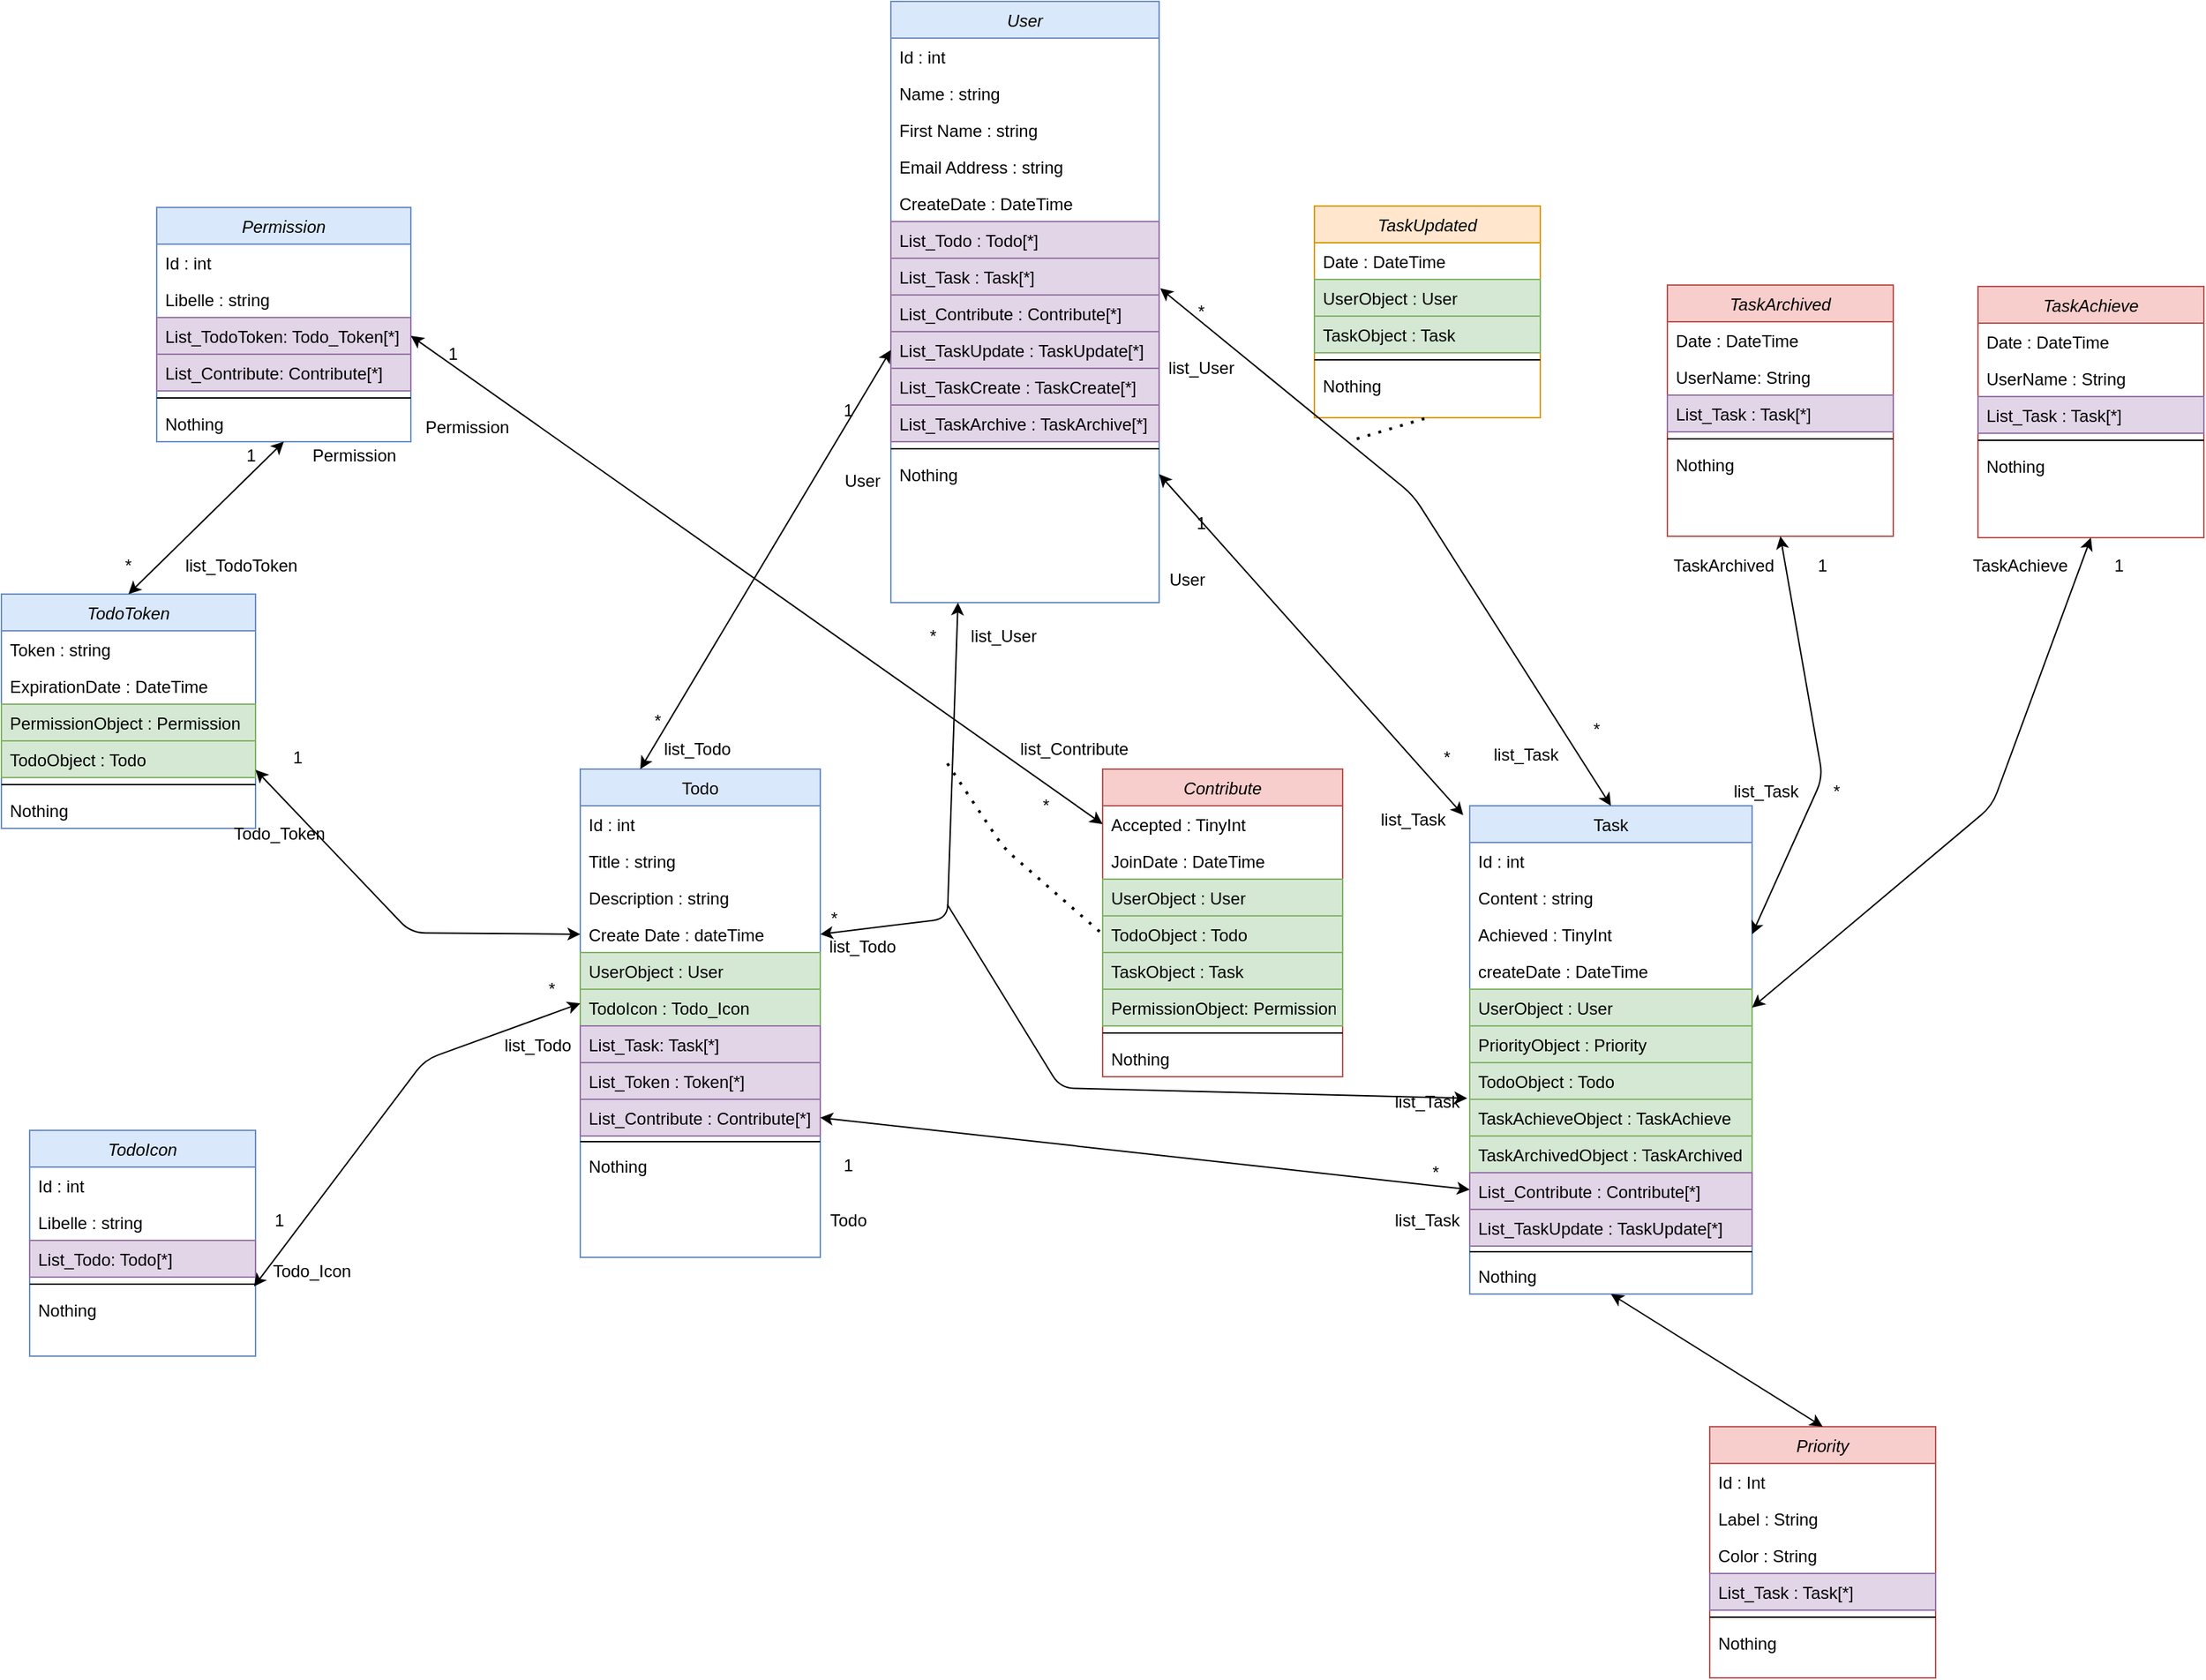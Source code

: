 <mxfile version="14.1.8" type="device"><diagram id="C5RBs43oDa-KdzZeNtuy" name="Page-1"><mxGraphModel dx="3197" dy="2539" grid="1" gridSize="10" guides="1" tooltips="1" connect="1" arrows="1" fold="1" page="1" pageScale="1" pageWidth="827" pageHeight="1169" background="none" math="0" shadow="0"><root><mxCell id="WIyWlLk6GJQsqaUBKTNV-0"/><mxCell id="WIyWlLk6GJQsqaUBKTNV-1" parent="WIyWlLk6GJQsqaUBKTNV-0"/><mxCell id="zkfFHV4jXpPFQw0GAbJ--0" value="User" style="swimlane;fontStyle=2;align=center;verticalAlign=top;childLayout=stackLayout;horizontal=1;startSize=26;horizontalStack=0;resizeParent=1;resizeLast=0;collapsible=1;marginBottom=0;rounded=0;shadow=0;strokeWidth=1;fillColor=#dae8fc;strokeColor=#6c8ebf;" parent="WIyWlLk6GJQsqaUBKTNV-1" vertex="1"><mxGeometry x="30" y="-660" width="190" height="426" as="geometry"><mxRectangle x="220" y="80" width="160" height="26" as="alternateBounds"/></mxGeometry></mxCell><mxCell id="zkfFHV4jXpPFQw0GAbJ--1" value="Id : int" style="text;align=left;verticalAlign=top;spacingLeft=4;spacingRight=4;overflow=hidden;rotatable=0;points=[[0,0.5],[1,0.5]];portConstraint=eastwest;" parent="zkfFHV4jXpPFQw0GAbJ--0" vertex="1"><mxGeometry y="26" width="190" height="26" as="geometry"/></mxCell><mxCell id="zkfFHV4jXpPFQw0GAbJ--2" value="Name : string" style="text;align=left;verticalAlign=top;spacingLeft=4;spacingRight=4;overflow=hidden;rotatable=0;points=[[0,0.5],[1,0.5]];portConstraint=eastwest;rounded=0;shadow=0;html=0;" parent="zkfFHV4jXpPFQw0GAbJ--0" vertex="1"><mxGeometry y="52" width="190" height="26" as="geometry"/></mxCell><mxCell id="Sp6NG5ZuD1qXBYaKKK9z-0" value="First Name : string" style="text;align=left;verticalAlign=top;spacingLeft=4;spacingRight=4;overflow=hidden;rotatable=0;points=[[0,0.5],[1,0.5]];portConstraint=eastwest;rounded=0;shadow=0;html=0;" parent="zkfFHV4jXpPFQw0GAbJ--0" vertex="1"><mxGeometry y="78" width="190" height="26" as="geometry"/></mxCell><mxCell id="Sp6NG5ZuD1qXBYaKKK9z-1" value="Email Address : string" style="text;align=left;verticalAlign=top;spacingLeft=4;spacingRight=4;overflow=hidden;rotatable=0;points=[[0,0.5],[1,0.5]];portConstraint=eastwest;rounded=0;shadow=0;html=0;" parent="zkfFHV4jXpPFQw0GAbJ--0" vertex="1"><mxGeometry y="104" width="190" height="26" as="geometry"/></mxCell><mxCell id="9h9MDvqzCcTf61CFM3aT-1" value="CreateDate : DateTime" style="text;align=left;verticalAlign=top;spacingLeft=4;spacingRight=4;overflow=hidden;rotatable=0;points=[[0,0.5],[1,0.5]];portConstraint=eastwest;rounded=0;shadow=0;html=0;" parent="zkfFHV4jXpPFQw0GAbJ--0" vertex="1"><mxGeometry y="130" width="190" height="26" as="geometry"/></mxCell><mxCell id="PyzWIOYiEBUGLNmkhSVS-5" value="List_Todo : Todo[*]" style="text;align=left;verticalAlign=top;spacingLeft=4;spacingRight=4;overflow=hidden;rotatable=0;points=[[0,0.5],[1,0.5]];portConstraint=eastwest;rounded=0;shadow=0;html=0;fillColor=#e1d5e7;strokeColor=#9673a6;" parent="zkfFHV4jXpPFQw0GAbJ--0" vertex="1"><mxGeometry y="156" width="190" height="26" as="geometry"/></mxCell><mxCell id="PyzWIOYiEBUGLNmkhSVS-4" value="List_Task : Task[*]" style="text;align=left;verticalAlign=top;spacingLeft=4;spacingRight=4;overflow=hidden;rotatable=0;points=[[0,0.5],[1,0.5]];portConstraint=eastwest;rounded=0;shadow=0;html=0;fillColor=#e1d5e7;strokeColor=#9673a6;" parent="zkfFHV4jXpPFQw0GAbJ--0" vertex="1"><mxGeometry y="182" width="190" height="26" as="geometry"/></mxCell><mxCell id="PyzWIOYiEBUGLNmkhSVS-18" value="List_Contribute : Contribute[*]" style="text;align=left;verticalAlign=top;spacingLeft=4;spacingRight=4;overflow=hidden;rotatable=0;points=[[0,0.5],[1,0.5]];portConstraint=eastwest;rounded=0;shadow=0;html=0;fillColor=#e1d5e7;strokeColor=#9673a6;" parent="zkfFHV4jXpPFQw0GAbJ--0" vertex="1"><mxGeometry y="208" width="190" height="26" as="geometry"/></mxCell><mxCell id="9h9MDvqzCcTf61CFM3aT-125" value="List_TaskUpdate : TaskUpdate[*]" style="text;align=left;verticalAlign=top;spacingLeft=4;spacingRight=4;overflow=hidden;rotatable=0;points=[[0,0.5],[1,0.5]];portConstraint=eastwest;rounded=0;shadow=0;html=0;fillColor=#e1d5e7;strokeColor=#9673a6;" parent="zkfFHV4jXpPFQw0GAbJ--0" vertex="1"><mxGeometry y="234" width="190" height="26" as="geometry"/></mxCell><mxCell id="9h9MDvqzCcTf61CFM3aT-126" value="List_TaskCreate : TaskCreate[*]" style="text;align=left;verticalAlign=top;spacingLeft=4;spacingRight=4;overflow=hidden;rotatable=0;points=[[0,0.5],[1,0.5]];portConstraint=eastwest;rounded=0;shadow=0;html=0;fillColor=#e1d5e7;strokeColor=#9673a6;" parent="zkfFHV4jXpPFQw0GAbJ--0" vertex="1"><mxGeometry y="260" width="190" height="26" as="geometry"/></mxCell><mxCell id="9h9MDvqzCcTf61CFM3aT-127" value="List_TaskArchive : TaskArchive[*]" style="text;align=left;verticalAlign=top;spacingLeft=4;spacingRight=4;overflow=hidden;rotatable=0;points=[[0,0.5],[1,0.5]];portConstraint=eastwest;rounded=0;shadow=0;html=0;fillColor=#e1d5e7;strokeColor=#9673a6;" parent="zkfFHV4jXpPFQw0GAbJ--0" vertex="1"><mxGeometry y="286" width="190" height="26" as="geometry"/></mxCell><mxCell id="zkfFHV4jXpPFQw0GAbJ--4" value="" style="line;html=1;strokeWidth=1;align=left;verticalAlign=middle;spacingTop=-1;spacingLeft=3;spacingRight=3;rotatable=0;labelPosition=right;points=[];portConstraint=eastwest;" parent="zkfFHV4jXpPFQw0GAbJ--0" vertex="1"><mxGeometry y="312" width="190" height="10" as="geometry"/></mxCell><mxCell id="zkfFHV4jXpPFQw0GAbJ--5" value="Nothing" style="text;align=left;verticalAlign=top;spacingLeft=4;spacingRight=4;overflow=hidden;rotatable=0;points=[[0,0.5],[1,0.5]];portConstraint=eastwest;" parent="zkfFHV4jXpPFQw0GAbJ--0" vertex="1"><mxGeometry y="322" width="190" height="26" as="geometry"/></mxCell><mxCell id="zkfFHV4jXpPFQw0GAbJ--17" value="Task" style="swimlane;fontStyle=0;align=center;verticalAlign=top;childLayout=stackLayout;horizontal=1;startSize=26;horizontalStack=0;resizeParent=1;resizeLast=0;collapsible=1;marginBottom=0;rounded=0;shadow=0;strokeWidth=1;fillColor=#dae8fc;strokeColor=#6c8ebf;" parent="WIyWlLk6GJQsqaUBKTNV-1" vertex="1"><mxGeometry x="440" y="-90" width="200" height="346" as="geometry"><mxRectangle x="550" y="140" width="160" height="26" as="alternateBounds"/></mxGeometry></mxCell><mxCell id="zkfFHV4jXpPFQw0GAbJ--18" value="Id : int" style="text;align=left;verticalAlign=top;spacingLeft=4;spacingRight=4;overflow=hidden;rotatable=0;points=[[0,0.5],[1,0.5]];portConstraint=eastwest;" parent="zkfFHV4jXpPFQw0GAbJ--17" vertex="1"><mxGeometry y="26" width="200" height="26" as="geometry"/></mxCell><mxCell id="zkfFHV4jXpPFQw0GAbJ--19" value="Content : string" style="text;align=left;verticalAlign=top;spacingLeft=4;spacingRight=4;overflow=hidden;rotatable=0;points=[[0,0.5],[1,0.5]];portConstraint=eastwest;rounded=0;shadow=0;html=0;" parent="zkfFHV4jXpPFQw0GAbJ--17" vertex="1"><mxGeometry y="52" width="200" height="26" as="geometry"/></mxCell><mxCell id="zkfFHV4jXpPFQw0GAbJ--20" value="Achieved : TinyInt" style="text;align=left;verticalAlign=top;spacingLeft=4;spacingRight=4;overflow=hidden;rotatable=0;points=[[0,0.5],[1,0.5]];portConstraint=eastwest;rounded=0;shadow=0;html=0;" parent="zkfFHV4jXpPFQw0GAbJ--17" vertex="1"><mxGeometry y="78" width="200" height="26" as="geometry"/></mxCell><mxCell id="PyzWIOYiEBUGLNmkhSVS-0" value="createDate : DateTime" style="text;align=left;verticalAlign=top;spacingLeft=4;spacingRight=4;overflow=hidden;rotatable=0;points=[[0,0.5],[1,0.5]];portConstraint=eastwest;rounded=0;shadow=0;html=0;" parent="zkfFHV4jXpPFQw0GAbJ--17" vertex="1"><mxGeometry y="104" width="200" height="26" as="geometry"/></mxCell><mxCell id="cF3jnaIe_XaG-2D56h8G-0" value="UserObject : User" style="text;align=left;verticalAlign=top;spacingLeft=4;spacingRight=4;overflow=hidden;rotatable=0;points=[[0,0.5],[1,0.5]];portConstraint=eastwest;rounded=0;shadow=0;html=0;fillColor=#d5e8d4;strokeColor=#82b366;" parent="zkfFHV4jXpPFQw0GAbJ--17" vertex="1"><mxGeometry y="130" width="200" height="26" as="geometry"/></mxCell><mxCell id="yW7mqrF7WgrA1w4B1nPC-8" value="PriorityObject : Priority" style="text;align=left;verticalAlign=top;spacingLeft=4;spacingRight=4;overflow=hidden;rotatable=0;points=[[0,0.5],[1,0.5]];portConstraint=eastwest;rounded=0;shadow=0;html=0;fillColor=#d5e8d4;strokeColor=#82b366;" vertex="1" parent="zkfFHV4jXpPFQw0GAbJ--17"><mxGeometry y="156" width="200" height="26" as="geometry"/></mxCell><mxCell id="PyzWIOYiEBUGLNmkhSVS-2" value="TodoObject : Todo" style="text;align=left;verticalAlign=top;spacingLeft=4;spacingRight=4;overflow=hidden;rotatable=0;points=[[0,0.5],[1,0.5]];portConstraint=eastwest;rounded=0;shadow=0;html=0;fillColor=#d5e8d4;strokeColor=#82b366;" parent="zkfFHV4jXpPFQw0GAbJ--17" vertex="1"><mxGeometry y="182" width="200" height="26" as="geometry"/></mxCell><mxCell id="yW7mqrF7WgrA1w4B1nPC-9" value="TaskAchieveObject : TaskAchieve" style="text;align=left;verticalAlign=top;spacingLeft=4;spacingRight=4;overflow=hidden;rotatable=0;points=[[0,0.5],[1,0.5]];portConstraint=eastwest;rounded=0;shadow=0;html=0;fillColor=#d5e8d4;strokeColor=#82b366;" vertex="1" parent="zkfFHV4jXpPFQw0GAbJ--17"><mxGeometry y="208" width="200" height="26" as="geometry"/></mxCell><mxCell id="9h9MDvqzCcTf61CFM3aT-130" value="TaskArchivedObject : TaskArchived" style="text;align=left;verticalAlign=top;spacingLeft=4;spacingRight=4;overflow=hidden;rotatable=0;points=[[0,0.5],[1,0.5]];portConstraint=eastwest;rounded=0;shadow=0;html=0;fillColor=#d5e8d4;strokeColor=#82b366;" parent="zkfFHV4jXpPFQw0GAbJ--17" vertex="1"><mxGeometry y="234" width="200" height="26" as="geometry"/></mxCell><mxCell id="cF3jnaIe_XaG-2D56h8G-14" value="List_Contribute : Contribute[*]" style="text;align=left;verticalAlign=top;spacingLeft=4;spacingRight=4;overflow=hidden;rotatable=0;points=[[0,0.5],[1,0.5]];portConstraint=eastwest;rounded=0;shadow=0;html=0;fillColor=#e1d5e7;strokeColor=#9673a6;" parent="zkfFHV4jXpPFQw0GAbJ--17" vertex="1"><mxGeometry y="260" width="200" height="26" as="geometry"/></mxCell><mxCell id="9h9MDvqzCcTf61CFM3aT-128" value="List_TaskUpdate : TaskUpdate[*]" style="text;align=left;verticalAlign=top;spacingLeft=4;spacingRight=4;overflow=hidden;rotatable=0;points=[[0,0.5],[1,0.5]];portConstraint=eastwest;rounded=0;shadow=0;html=0;fillColor=#e1d5e7;strokeColor=#9673a6;" parent="zkfFHV4jXpPFQw0GAbJ--17" vertex="1"><mxGeometry y="286" width="200" height="26" as="geometry"/></mxCell><mxCell id="zkfFHV4jXpPFQw0GAbJ--23" value="" style="line;html=1;strokeWidth=1;align=left;verticalAlign=middle;spacingTop=-1;spacingLeft=3;spacingRight=3;rotatable=0;labelPosition=right;points=[];portConstraint=eastwest;" parent="zkfFHV4jXpPFQw0GAbJ--17" vertex="1"><mxGeometry y="312" width="200" height="8" as="geometry"/></mxCell><mxCell id="zkfFHV4jXpPFQw0GAbJ--24" value="Nothing" style="text;align=left;verticalAlign=top;spacingLeft=4;spacingRight=4;overflow=hidden;rotatable=0;points=[[0,0.5],[1,0.5]];portConstraint=eastwest;" parent="zkfFHV4jXpPFQw0GAbJ--17" vertex="1"><mxGeometry y="320" width="200" height="26" as="geometry"/></mxCell><mxCell id="Sp6NG5ZuD1qXBYaKKK9z-3" value="Todo" style="swimlane;fontStyle=0;align=center;verticalAlign=top;childLayout=stackLayout;horizontal=1;startSize=26;horizontalStack=0;resizeParent=1;resizeLast=0;collapsible=1;marginBottom=0;rounded=0;shadow=0;strokeWidth=1;fillColor=#dae8fc;strokeColor=#6c8ebf;" parent="WIyWlLk6GJQsqaUBKTNV-1" vertex="1"><mxGeometry x="-190" y="-116" width="170" height="346" as="geometry"><mxRectangle x="550" y="140" width="160" height="26" as="alternateBounds"/></mxGeometry></mxCell><mxCell id="Sp6NG5ZuD1qXBYaKKK9z-4" value="Id : int" style="text;align=left;verticalAlign=top;spacingLeft=4;spacingRight=4;overflow=hidden;rotatable=0;points=[[0,0.5],[1,0.5]];portConstraint=eastwest;" parent="Sp6NG5ZuD1qXBYaKKK9z-3" vertex="1"><mxGeometry y="26" width="170" height="26" as="geometry"/></mxCell><mxCell id="Sp6NG5ZuD1qXBYaKKK9z-5" value="Title : string" style="text;align=left;verticalAlign=top;spacingLeft=4;spacingRight=4;overflow=hidden;rotatable=0;points=[[0,0.5],[1,0.5]];portConstraint=eastwest;rounded=0;shadow=0;html=0;" parent="Sp6NG5ZuD1qXBYaKKK9z-3" vertex="1"><mxGeometry y="52" width="170" height="26" as="geometry"/></mxCell><mxCell id="kkUgLa64393iXWOm0OFH-9" value="Description : string" style="text;align=left;verticalAlign=top;spacingLeft=4;spacingRight=4;overflow=hidden;rotatable=0;points=[[0,0.5],[1,0.5]];portConstraint=eastwest;rounded=0;shadow=0;html=0;" parent="Sp6NG5ZuD1qXBYaKKK9z-3" vertex="1"><mxGeometry y="78" width="170" height="26" as="geometry"/></mxCell><mxCell id="PyzWIOYiEBUGLNmkhSVS-12" value="Create Date : dateTime" style="text;align=left;verticalAlign=top;spacingLeft=4;spacingRight=4;overflow=hidden;rotatable=0;points=[[0,0.5],[1,0.5]];portConstraint=eastwest;rounded=0;shadow=0;html=0;" parent="Sp6NG5ZuD1qXBYaKKK9z-3" vertex="1"><mxGeometry y="104" width="170" height="26" as="geometry"/></mxCell><mxCell id="PyzWIOYiEBUGLNmkhSVS-14" value="UserObject : User" style="text;align=left;verticalAlign=top;spacingLeft=4;spacingRight=4;overflow=hidden;rotatable=0;points=[[0,0.5],[1,0.5]];portConstraint=eastwest;rounded=0;shadow=0;html=0;fillColor=#d5e8d4;strokeColor=#82b366;" parent="Sp6NG5ZuD1qXBYaKKK9z-3" vertex="1"><mxGeometry y="130" width="170" height="26" as="geometry"/></mxCell><mxCell id="9h9MDvqzCcTf61CFM3aT-121" value="TodoIcon : Todo_Icon" style="text;align=left;verticalAlign=top;spacingLeft=4;spacingRight=4;overflow=hidden;rotatable=0;points=[[0,0.5],[1,0.5]];portConstraint=eastwest;rounded=0;shadow=0;html=0;fillColor=#d5e8d4;strokeColor=#82b366;" parent="Sp6NG5ZuD1qXBYaKKK9z-3" vertex="1"><mxGeometry y="156" width="170" height="26" as="geometry"/></mxCell><mxCell id="PyzWIOYiEBUGLNmkhSVS-13" value="List_Task: Task[*]" style="text;align=left;verticalAlign=top;spacingLeft=4;spacingRight=4;overflow=hidden;rotatable=0;points=[[0,0.5],[1,0.5]];portConstraint=eastwest;rounded=0;shadow=0;html=0;fillColor=#e1d5e7;strokeColor=#9673a6;" parent="Sp6NG5ZuD1qXBYaKKK9z-3" vertex="1"><mxGeometry y="182" width="170" height="26" as="geometry"/></mxCell><mxCell id="PyzWIOYiEBUGLNmkhSVS-19" value="List_Token : Token[*]" style="text;align=left;verticalAlign=top;spacingLeft=4;spacingRight=4;overflow=hidden;rotatable=0;points=[[0,0.5],[1,0.5]];portConstraint=eastwest;rounded=0;shadow=0;html=0;fillColor=#e1d5e7;strokeColor=#9673a6;" parent="Sp6NG5ZuD1qXBYaKKK9z-3" vertex="1"><mxGeometry y="208" width="170" height="26" as="geometry"/></mxCell><mxCell id="9h9MDvqzCcTf61CFM3aT-123" value="List_Contribute : Contribute[*]" style="text;align=left;verticalAlign=top;spacingLeft=4;spacingRight=4;overflow=hidden;rotatable=0;points=[[0,0.5],[1,0.5]];portConstraint=eastwest;rounded=0;shadow=0;html=0;fillColor=#e1d5e7;strokeColor=#9673a6;" parent="Sp6NG5ZuD1qXBYaKKK9z-3" vertex="1"><mxGeometry y="234" width="170" height="26" as="geometry"/></mxCell><mxCell id="Sp6NG5ZuD1qXBYaKKK9z-8" value="" style="line;html=1;strokeWidth=1;align=left;verticalAlign=middle;spacingTop=-1;spacingLeft=3;spacingRight=3;rotatable=0;labelPosition=right;points=[];portConstraint=eastwest;" parent="Sp6NG5ZuD1qXBYaKKK9z-3" vertex="1"><mxGeometry y="260" width="170" height="8" as="geometry"/></mxCell><mxCell id="Sp6NG5ZuD1qXBYaKKK9z-9" value="Nothing" style="text;align=left;verticalAlign=top;spacingLeft=4;spacingRight=4;overflow=hidden;rotatable=0;points=[[0,0.5],[1,0.5]];portConstraint=eastwest;" parent="Sp6NG5ZuD1qXBYaKKK9z-3" vertex="1"><mxGeometry y="268" width="170" height="26" as="geometry"/></mxCell><mxCell id="9h9MDvqzCcTf61CFM3aT-2" value="TodoToken" style="swimlane;fontStyle=2;align=center;verticalAlign=top;childLayout=stackLayout;horizontal=1;startSize=26;horizontalStack=0;resizeParent=1;resizeLast=0;collapsible=1;marginBottom=0;rounded=0;shadow=0;strokeWidth=1;fillColor=#dae8fc;strokeColor=#6c8ebf;" parent="WIyWlLk6GJQsqaUBKTNV-1" vertex="1"><mxGeometry x="-600" y="-240" width="180" height="166" as="geometry"><mxRectangle x="220" y="80" width="160" height="26" as="alternateBounds"/></mxGeometry></mxCell><mxCell id="9h9MDvqzCcTf61CFM3aT-3" value="Token : string" style="text;align=left;verticalAlign=top;spacingLeft=4;spacingRight=4;overflow=hidden;rotatable=0;points=[[0,0.5],[1,0.5]];portConstraint=eastwest;" parent="9h9MDvqzCcTf61CFM3aT-2" vertex="1"><mxGeometry y="26" width="180" height="26" as="geometry"/></mxCell><mxCell id="9h9MDvqzCcTf61CFM3aT-4" value="ExpirationDate : DateTime" style="text;align=left;verticalAlign=top;spacingLeft=4;spacingRight=4;overflow=hidden;rotatable=0;points=[[0,0.5],[1,0.5]];portConstraint=eastwest;rounded=0;shadow=0;html=0;" parent="9h9MDvqzCcTf61CFM3aT-2" vertex="1"><mxGeometry y="52" width="180" height="26" as="geometry"/></mxCell><mxCell id="9h9MDvqzCcTf61CFM3aT-124" value="PermissionObject : Permission" style="text;align=left;verticalAlign=top;spacingLeft=4;spacingRight=4;overflow=hidden;rotatable=0;points=[[0,0.5],[1,0.5]];portConstraint=eastwest;rounded=0;shadow=0;html=0;fillColor=#d5e8d4;strokeColor=#82b366;" parent="9h9MDvqzCcTf61CFM3aT-2" vertex="1"><mxGeometry y="78" width="180" height="26" as="geometry"/></mxCell><mxCell id="cF3jnaIe_XaG-2D56h8G-15" value="TodoObject : Todo" style="text;align=left;verticalAlign=top;spacingLeft=4;spacingRight=4;overflow=hidden;rotatable=0;points=[[0,0.5],[1,0.5]];portConstraint=eastwest;rounded=0;shadow=0;html=0;fillColor=#d5e8d4;strokeColor=#82b366;" parent="9h9MDvqzCcTf61CFM3aT-2" vertex="1"><mxGeometry y="104" width="180" height="26" as="geometry"/></mxCell><mxCell id="9h9MDvqzCcTf61CFM3aT-12" value="" style="line;html=1;strokeWidth=1;align=left;verticalAlign=middle;spacingTop=-1;spacingLeft=3;spacingRight=3;rotatable=0;labelPosition=right;points=[];portConstraint=eastwest;" parent="9h9MDvqzCcTf61CFM3aT-2" vertex="1"><mxGeometry y="130" width="180" height="10" as="geometry"/></mxCell><mxCell id="9h9MDvqzCcTf61CFM3aT-13" value="Nothing" style="text;align=left;verticalAlign=top;spacingLeft=4;spacingRight=4;overflow=hidden;rotatable=0;points=[[0,0.5],[1,0.5]];portConstraint=eastwest;" parent="9h9MDvqzCcTf61CFM3aT-2" vertex="1"><mxGeometry y="140" width="180" height="26" as="geometry"/></mxCell><mxCell id="9h9MDvqzCcTf61CFM3aT-14" value="TodoIcon" style="swimlane;fontStyle=2;align=center;verticalAlign=top;childLayout=stackLayout;horizontal=1;startSize=26;horizontalStack=0;resizeParent=1;resizeLast=0;collapsible=1;marginBottom=0;rounded=0;shadow=0;strokeWidth=1;fillColor=#dae8fc;strokeColor=#6c8ebf;" parent="WIyWlLk6GJQsqaUBKTNV-1" vertex="1"><mxGeometry x="-580" y="140" width="160" height="160" as="geometry"><mxRectangle x="220" y="80" width="160" height="26" as="alternateBounds"/></mxGeometry></mxCell><mxCell id="9h9MDvqzCcTf61CFM3aT-15" value="Id : int" style="text;align=left;verticalAlign=top;spacingLeft=4;spacingRight=4;overflow=hidden;rotatable=0;points=[[0,0.5],[1,0.5]];portConstraint=eastwest;" parent="9h9MDvqzCcTf61CFM3aT-14" vertex="1"><mxGeometry y="26" width="160" height="26" as="geometry"/></mxCell><mxCell id="9h9MDvqzCcTf61CFM3aT-16" value="Libelle : string" style="text;align=left;verticalAlign=top;spacingLeft=4;spacingRight=4;overflow=hidden;rotatable=0;points=[[0,0.5],[1,0.5]];portConstraint=eastwest;rounded=0;shadow=0;html=0;" parent="9h9MDvqzCcTf61CFM3aT-14" vertex="1"><mxGeometry y="52" width="160" height="26" as="geometry"/></mxCell><mxCell id="9h9MDvqzCcTf61CFM3aT-21" value="List_Todo: Todo[*]" style="text;align=left;verticalAlign=top;spacingLeft=4;spacingRight=4;overflow=hidden;rotatable=0;points=[[0,0.5],[1,0.5]];portConstraint=eastwest;rounded=0;shadow=0;html=0;fillColor=#e1d5e7;strokeColor=#9673a6;" parent="9h9MDvqzCcTf61CFM3aT-14" vertex="1"><mxGeometry y="78" width="160" height="26" as="geometry"/></mxCell><mxCell id="9h9MDvqzCcTf61CFM3aT-24" value="" style="line;html=1;strokeWidth=1;align=left;verticalAlign=middle;spacingTop=-1;spacingLeft=3;spacingRight=3;rotatable=0;labelPosition=right;points=[];portConstraint=eastwest;" parent="9h9MDvqzCcTf61CFM3aT-14" vertex="1"><mxGeometry y="104" width="160" height="10" as="geometry"/></mxCell><mxCell id="9h9MDvqzCcTf61CFM3aT-25" value="Nothing" style="text;align=left;verticalAlign=top;spacingLeft=4;spacingRight=4;overflow=hidden;rotatable=0;points=[[0,0.5],[1,0.5]];portConstraint=eastwest;" parent="9h9MDvqzCcTf61CFM3aT-14" vertex="1"><mxGeometry y="114" width="160" height="26" as="geometry"/></mxCell><mxCell id="9h9MDvqzCcTf61CFM3aT-26" value="TaskUpdated" style="swimlane;fontStyle=2;align=center;verticalAlign=top;childLayout=stackLayout;horizontal=1;startSize=26;horizontalStack=0;resizeParent=1;resizeLast=0;collapsible=1;marginBottom=0;rounded=0;shadow=0;strokeWidth=1;fillColor=#ffe6cc;strokeColor=#d79b00;" parent="WIyWlLk6GJQsqaUBKTNV-1" vertex="1"><mxGeometry x="330" y="-515" width="160" height="150" as="geometry"><mxRectangle x="220" y="80" width="160" height="26" as="alternateBounds"/></mxGeometry></mxCell><mxCell id="9h9MDvqzCcTf61CFM3aT-27" value="Date : DateTime" style="text;align=left;verticalAlign=top;spacingLeft=4;spacingRight=4;overflow=hidden;rotatable=0;points=[[0,0.5],[1,0.5]];portConstraint=eastwest;" parent="9h9MDvqzCcTf61CFM3aT-26" vertex="1"><mxGeometry y="26" width="160" height="26" as="geometry"/></mxCell><mxCell id="9h9MDvqzCcTf61CFM3aT-33" value="UserObject : User" style="text;align=left;verticalAlign=top;spacingLeft=4;spacingRight=4;overflow=hidden;rotatable=0;points=[[0,0.5],[1,0.5]];portConstraint=eastwest;rounded=0;shadow=0;html=0;fillColor=#d5e8d4;strokeColor=#82b366;" parent="9h9MDvqzCcTf61CFM3aT-26" vertex="1"><mxGeometry y="52" width="160" height="26" as="geometry"/></mxCell><mxCell id="9h9MDvqzCcTf61CFM3aT-34" value="TaskObject : Task" style="text;align=left;verticalAlign=top;spacingLeft=4;spacingRight=4;overflow=hidden;rotatable=0;points=[[0,0.5],[1,0.5]];portConstraint=eastwest;rounded=0;shadow=0;html=0;fillColor=#d5e8d4;strokeColor=#82b366;" parent="9h9MDvqzCcTf61CFM3aT-26" vertex="1"><mxGeometry y="78" width="160" height="26" as="geometry"/></mxCell><mxCell id="9h9MDvqzCcTf61CFM3aT-36" value="" style="line;html=1;strokeWidth=1;align=left;verticalAlign=middle;spacingTop=-1;spacingLeft=3;spacingRight=3;rotatable=0;labelPosition=right;points=[];portConstraint=eastwest;" parent="9h9MDvqzCcTf61CFM3aT-26" vertex="1"><mxGeometry y="104" width="160" height="10" as="geometry"/></mxCell><mxCell id="9h9MDvqzCcTf61CFM3aT-37" value="Nothing" style="text;align=left;verticalAlign=top;spacingLeft=4;spacingRight=4;overflow=hidden;rotatable=0;points=[[0,0.5],[1,0.5]];portConstraint=eastwest;" parent="9h9MDvqzCcTf61CFM3aT-26" vertex="1"><mxGeometry y="114" width="160" height="26" as="geometry"/></mxCell><mxCell id="9h9MDvqzCcTf61CFM3aT-47" value="TaskArchived" style="swimlane;fontStyle=2;align=center;verticalAlign=top;childLayout=stackLayout;horizontal=1;startSize=26;horizontalStack=0;resizeParent=1;resizeLast=0;collapsible=1;marginBottom=0;rounded=0;shadow=0;strokeWidth=1;fillColor=#f8cecc;strokeColor=#b85450;" parent="WIyWlLk6GJQsqaUBKTNV-1" vertex="1"><mxGeometry x="580" y="-459" width="160" height="178" as="geometry"><mxRectangle x="220" y="80" width="160" height="26" as="alternateBounds"/></mxGeometry></mxCell><mxCell id="9h9MDvqzCcTf61CFM3aT-48" value="Date : DateTime" style="text;align=left;verticalAlign=top;spacingLeft=4;spacingRight=4;overflow=hidden;rotatable=0;points=[[0,0.5],[1,0.5]];portConstraint=eastwest;" parent="9h9MDvqzCcTf61CFM3aT-47" vertex="1"><mxGeometry y="26" width="160" height="26" as="geometry"/></mxCell><mxCell id="9h9MDvqzCcTf61CFM3aT-133" value="UserName: String" style="text;align=left;verticalAlign=top;spacingLeft=4;spacingRight=4;overflow=hidden;rotatable=0;points=[[0,0.5],[1,0.5]];portConstraint=eastwest;rounded=0;shadow=0;html=0;" parent="9h9MDvqzCcTf61CFM3aT-47" vertex="1"><mxGeometry y="52" width="160" height="26" as="geometry"/></mxCell><mxCell id="rchpYrtSN9C1_tA3Rk7C-6" value="List_Task : Task[*]" style="text;align=left;verticalAlign=top;spacingLeft=4;spacingRight=4;overflow=hidden;rotatable=0;points=[[0,0.5],[1,0.5]];portConstraint=eastwest;rounded=0;shadow=0;html=0;fillColor=#e1d5e7;strokeColor=#9673a6;" parent="9h9MDvqzCcTf61CFM3aT-47" vertex="1"><mxGeometry y="78" width="160" height="26" as="geometry"/></mxCell><mxCell id="9h9MDvqzCcTf61CFM3aT-54" value="" style="line;html=1;strokeWidth=1;align=left;verticalAlign=middle;spacingTop=-1;spacingLeft=3;spacingRight=3;rotatable=0;labelPosition=right;points=[];portConstraint=eastwest;" parent="9h9MDvqzCcTf61CFM3aT-47" vertex="1"><mxGeometry y="104" width="160" height="10" as="geometry"/></mxCell><mxCell id="9h9MDvqzCcTf61CFM3aT-55" value="Nothing" style="text;align=left;verticalAlign=top;spacingLeft=4;spacingRight=4;overflow=hidden;rotatable=0;points=[[0,0.5],[1,0.5]];portConstraint=eastwest;" parent="9h9MDvqzCcTf61CFM3aT-47" vertex="1"><mxGeometry y="114" width="160" height="26" as="geometry"/></mxCell><mxCell id="9h9MDvqzCcTf61CFM3aT-56" value="Permission" style="swimlane;fontStyle=2;align=center;verticalAlign=top;childLayout=stackLayout;horizontal=1;startSize=26;horizontalStack=0;resizeParent=1;resizeLast=0;collapsible=1;marginBottom=0;rounded=0;shadow=0;strokeWidth=1;fillColor=#dae8fc;strokeColor=#6c8ebf;" parent="WIyWlLk6GJQsqaUBKTNV-1" vertex="1"><mxGeometry x="-490" y="-514" width="180" height="166" as="geometry"><mxRectangle x="220" y="80" width="160" height="26" as="alternateBounds"/></mxGeometry></mxCell><mxCell id="9h9MDvqzCcTf61CFM3aT-57" value="Id : int" style="text;align=left;verticalAlign=top;spacingLeft=4;spacingRight=4;overflow=hidden;rotatable=0;points=[[0,0.5],[1,0.5]];portConstraint=eastwest;" parent="9h9MDvqzCcTf61CFM3aT-56" vertex="1"><mxGeometry y="26" width="180" height="26" as="geometry"/></mxCell><mxCell id="9h9MDvqzCcTf61CFM3aT-58" value="Libelle : string" style="text;align=left;verticalAlign=top;spacingLeft=4;spacingRight=4;overflow=hidden;rotatable=0;points=[[0,0.5],[1,0.5]];portConstraint=eastwest;rounded=0;shadow=0;html=0;" parent="9h9MDvqzCcTf61CFM3aT-56" vertex="1"><mxGeometry y="52" width="180" height="26" as="geometry"/></mxCell><mxCell id="9h9MDvqzCcTf61CFM3aT-60" value="List_TodoToken: Todo_Token[*]" style="text;align=left;verticalAlign=top;spacingLeft=4;spacingRight=4;overflow=hidden;rotatable=0;points=[[0,0.5],[1,0.5]];portConstraint=eastwest;rounded=0;shadow=0;html=0;fillColor=#e1d5e7;strokeColor=#9673a6;" parent="9h9MDvqzCcTf61CFM3aT-56" vertex="1"><mxGeometry y="78" width="180" height="26" as="geometry"/></mxCell><mxCell id="gqY9uwj4zKZ-D06cs6JQ-6" value="List_Contribute: Contribute[*]" style="text;align=left;verticalAlign=top;spacingLeft=4;spacingRight=4;overflow=hidden;rotatable=0;points=[[0,0.5],[1,0.5]];portConstraint=eastwest;rounded=0;shadow=0;html=0;fillColor=#e1d5e7;strokeColor=#9673a6;" parent="9h9MDvqzCcTf61CFM3aT-56" vertex="1"><mxGeometry y="104" width="180" height="26" as="geometry"/></mxCell><mxCell id="9h9MDvqzCcTf61CFM3aT-63" value="" style="line;html=1;strokeWidth=1;align=left;verticalAlign=middle;spacingTop=-1;spacingLeft=3;spacingRight=3;rotatable=0;labelPosition=right;points=[];portConstraint=eastwest;" parent="9h9MDvqzCcTf61CFM3aT-56" vertex="1"><mxGeometry y="130" width="180" height="10" as="geometry"/></mxCell><mxCell id="9h9MDvqzCcTf61CFM3aT-64" value="Nothing" style="text;align=left;verticalAlign=top;spacingLeft=4;spacingRight=4;overflow=hidden;rotatable=0;points=[[0,0.5],[1,0.5]];portConstraint=eastwest;" parent="9h9MDvqzCcTf61CFM3aT-56" vertex="1"><mxGeometry y="140" width="180" height="26" as="geometry"/></mxCell><mxCell id="9h9MDvqzCcTf61CFM3aT-66" value="Contribute" style="swimlane;fontStyle=2;align=center;verticalAlign=top;childLayout=stackLayout;horizontal=1;startSize=26;horizontalStack=0;resizeParent=1;resizeLast=0;collapsible=1;marginBottom=0;rounded=0;shadow=0;strokeWidth=1;fillColor=#f8cecc;strokeColor=#b85450;" parent="WIyWlLk6GJQsqaUBKTNV-1" vertex="1"><mxGeometry x="180" y="-116" width="170" height="218" as="geometry"><mxRectangle x="220" y="80" width="160" height="26" as="alternateBounds"/></mxGeometry></mxCell><mxCell id="9h9MDvqzCcTf61CFM3aT-67" value="Accepted : TinyInt" style="text;align=left;verticalAlign=top;spacingLeft=4;spacingRight=4;overflow=hidden;rotatable=0;points=[[0,0.5],[1,0.5]];portConstraint=eastwest;" parent="9h9MDvqzCcTf61CFM3aT-66" vertex="1"><mxGeometry y="26" width="170" height="26" as="geometry"/></mxCell><mxCell id="9h9MDvqzCcTf61CFM3aT-68" value="JoinDate : DateTime" style="text;align=left;verticalAlign=top;spacingLeft=4;spacingRight=4;overflow=hidden;rotatable=0;points=[[0,0.5],[1,0.5]];portConstraint=eastwest;rounded=0;shadow=0;html=0;" parent="9h9MDvqzCcTf61CFM3aT-66" vertex="1"><mxGeometry y="52" width="170" height="26" as="geometry"/></mxCell><mxCell id="cF3jnaIe_XaG-2D56h8G-8" value="UserObject : User" style="text;align=left;verticalAlign=top;spacingLeft=4;spacingRight=4;overflow=hidden;rotatable=0;points=[[0,0.5],[1,0.5]];portConstraint=eastwest;rounded=0;shadow=0;html=0;fillColor=#d5e8d4;strokeColor=#82b366;" parent="9h9MDvqzCcTf61CFM3aT-66" vertex="1"><mxGeometry y="78" width="170" height="26" as="geometry"/></mxCell><mxCell id="9h9MDvqzCcTf61CFM3aT-69" value="TodoObject : Todo" style="text;align=left;verticalAlign=top;spacingLeft=4;spacingRight=4;overflow=hidden;rotatable=0;points=[[0,0.5],[1,0.5]];portConstraint=eastwest;rounded=0;shadow=0;html=0;fillColor=#d5e8d4;strokeColor=#82b366;" parent="9h9MDvqzCcTf61CFM3aT-66" vertex="1"><mxGeometry y="104" width="170" height="26" as="geometry"/></mxCell><mxCell id="9h9MDvqzCcTf61CFM3aT-70" value="TaskObject : Task" style="text;align=left;verticalAlign=top;spacingLeft=4;spacingRight=4;overflow=hidden;rotatable=0;points=[[0,0.5],[1,0.5]];portConstraint=eastwest;rounded=0;shadow=0;html=0;fillColor=#d5e8d4;strokeColor=#82b366;" parent="9h9MDvqzCcTf61CFM3aT-66" vertex="1"><mxGeometry y="130" width="170" height="26" as="geometry"/></mxCell><mxCell id="gqY9uwj4zKZ-D06cs6JQ-7" value="PermissionObject: Permission" style="text;align=left;verticalAlign=top;spacingLeft=4;spacingRight=4;overflow=hidden;rotatable=0;points=[[0,0.5],[1,0.5]];portConstraint=eastwest;rounded=0;shadow=0;html=0;fillColor=#d5e8d4;strokeColor=#82b366;" parent="9h9MDvqzCcTf61CFM3aT-66" vertex="1"><mxGeometry y="156" width="170" height="26" as="geometry"/></mxCell><mxCell id="9h9MDvqzCcTf61CFM3aT-72" value="" style="line;html=1;strokeWidth=1;align=left;verticalAlign=middle;spacingTop=-1;spacingLeft=3;spacingRight=3;rotatable=0;labelPosition=right;points=[];portConstraint=eastwest;" parent="9h9MDvqzCcTf61CFM3aT-66" vertex="1"><mxGeometry y="182" width="170" height="10" as="geometry"/></mxCell><mxCell id="9h9MDvqzCcTf61CFM3aT-73" value="Nothing" style="text;align=left;verticalAlign=top;spacingLeft=4;spacingRight=4;overflow=hidden;rotatable=0;points=[[0,0.5],[1,0.5]];portConstraint=eastwest;" parent="9h9MDvqzCcTf61CFM3aT-66" vertex="1"><mxGeometry y="192" width="170" height="26" as="geometry"/></mxCell><mxCell id="9h9MDvqzCcTf61CFM3aT-77" value="list_Todo" style="text;html=1;strokeColor=none;fillColor=none;align=center;verticalAlign=middle;whiteSpace=wrap;rounded=0;" parent="WIyWlLk6GJQsqaUBKTNV-1" vertex="1"><mxGeometry x="-10" width="40" height="20" as="geometry"/></mxCell><mxCell id="9h9MDvqzCcTf61CFM3aT-78" value="*" style="text;html=1;strokeColor=none;fillColor=none;align=center;verticalAlign=middle;whiteSpace=wrap;rounded=0;" parent="WIyWlLk6GJQsqaUBKTNV-1" vertex="1"><mxGeometry x="-20" y="-20" width="20" height="20" as="geometry"/></mxCell><mxCell id="9h9MDvqzCcTf61CFM3aT-79" value="1" style="text;html=1;strokeColor=none;fillColor=none;align=center;verticalAlign=middle;whiteSpace=wrap;rounded=0;" parent="WIyWlLk6GJQsqaUBKTNV-1" vertex="1"><mxGeometry x="-10" y="-380" width="20" height="20" as="geometry"/></mxCell><mxCell id="9h9MDvqzCcTf61CFM3aT-80" value="User" style="text;html=1;strokeColor=none;fillColor=none;align=center;verticalAlign=middle;whiteSpace=wrap;rounded=0;" parent="WIyWlLk6GJQsqaUBKTNV-1" vertex="1"><mxGeometry x="-10" y="-330" width="40" height="20" as="geometry"/></mxCell><mxCell id="9h9MDvqzCcTf61CFM3aT-83" value="*" style="text;html=1;strokeColor=none;fillColor=none;align=center;verticalAlign=middle;whiteSpace=wrap;rounded=0;" parent="WIyWlLk6GJQsqaUBKTNV-1" vertex="1"><mxGeometry x="-220" y="30" width="20" height="20" as="geometry"/></mxCell><mxCell id="9h9MDvqzCcTf61CFM3aT-84" value="list_Todo" style="text;html=1;strokeColor=none;fillColor=none;align=center;verticalAlign=middle;whiteSpace=wrap;rounded=0;" parent="WIyWlLk6GJQsqaUBKTNV-1" vertex="1"><mxGeometry x="-240" y="70" width="40" height="20" as="geometry"/></mxCell><mxCell id="9h9MDvqzCcTf61CFM3aT-85" value="" style="endArrow=classic;startArrow=classic;html=1;exitX=1;exitY=0.5;exitDx=0;exitDy=0;entryX=0.25;entryY=1;entryDx=0;entryDy=0;" parent="WIyWlLk6GJQsqaUBKTNV-1" target="zkfFHV4jXpPFQw0GAbJ--0" edge="1"><mxGeometry width="50" height="50" relative="1" as="geometry"><mxPoint x="-20" y="1" as="sourcePoint"/><mxPoint x="-20" y="-100" as="targetPoint"/><Array as="points"><mxPoint x="70" y="-10"/></Array></mxGeometry></mxCell><mxCell id="9h9MDvqzCcTf61CFM3aT-86" value="" style="endArrow=classic;startArrow=classic;html=1;exitX=0;exitY=0.5;exitDx=0;exitDy=0;entryX=1;entryY=0.75;entryDx=0;entryDy=0;" parent="WIyWlLk6GJQsqaUBKTNV-1" source="PyzWIOYiEBUGLNmkhSVS-12" target="9h9MDvqzCcTf61CFM3aT-2" edge="1"><mxGeometry width="50" height="50" relative="1" as="geometry"><mxPoint x="-70" y="110" as="sourcePoint"/><mxPoint x="-20" y="60" as="targetPoint"/><Array as="points"><mxPoint x="-310"/></Array></mxGeometry></mxCell><mxCell id="9h9MDvqzCcTf61CFM3aT-87" value="" style="endArrow=classic;startArrow=classic;html=1;entryX=0.993;entryY=-0.128;entryDx=0;entryDy=0;entryPerimeter=0;" parent="WIyWlLk6GJQsqaUBKTNV-1" target="9h9MDvqzCcTf61CFM3aT-25" edge="1"><mxGeometry width="50" height="50" relative="1" as="geometry"><mxPoint x="-190" y="50" as="sourcePoint"/><mxPoint x="-410" y="-8" as="targetPoint"/><Array as="points"><mxPoint x="-300" y="90"/></Array></mxGeometry></mxCell><mxCell id="9h9MDvqzCcTf61CFM3aT-88" value="Todo_Token" style="text;html=1;strokeColor=none;fillColor=none;align=center;verticalAlign=middle;whiteSpace=wrap;rounded=0;" parent="WIyWlLk6GJQsqaUBKTNV-1" vertex="1"><mxGeometry x="-423" y="-80" width="40" height="20" as="geometry"/></mxCell><mxCell id="9h9MDvqzCcTf61CFM3aT-89" value="1" style="text;html=1;strokeColor=none;fillColor=none;align=center;verticalAlign=middle;whiteSpace=wrap;rounded=0;" parent="WIyWlLk6GJQsqaUBKTNV-1" vertex="1"><mxGeometry x="-400" y="-134" width="20" height="20" as="geometry"/></mxCell><mxCell id="9h9MDvqzCcTf61CFM3aT-90" value="Todo_Icon" style="text;html=1;strokeColor=none;fillColor=none;align=center;verticalAlign=middle;whiteSpace=wrap;rounded=0;" parent="WIyWlLk6GJQsqaUBKTNV-1" vertex="1"><mxGeometry x="-400" y="230" width="40" height="20" as="geometry"/></mxCell><mxCell id="9h9MDvqzCcTf61CFM3aT-91" value="1" style="text;html=1;strokeColor=none;fillColor=none;align=center;verticalAlign=middle;whiteSpace=wrap;rounded=0;" parent="WIyWlLk6GJQsqaUBKTNV-1" vertex="1"><mxGeometry x="-413" y="194" width="20" height="20" as="geometry"/></mxCell><mxCell id="9h9MDvqzCcTf61CFM3aT-92" value="" style="endArrow=classic;startArrow=classic;html=1;exitX=1;exitY=0.5;exitDx=0;exitDy=0;" parent="WIyWlLk6GJQsqaUBKTNV-1" source="9h9MDvqzCcTf61CFM3aT-123" edge="1"><mxGeometry width="50" height="50" relative="1" as="geometry"><mxPoint x="-10" y="110" as="sourcePoint"/><mxPoint x="440" y="182" as="targetPoint"/></mxGeometry></mxCell><mxCell id="9h9MDvqzCcTf61CFM3aT-93" value="Todo" style="text;html=1;strokeColor=none;fillColor=none;align=center;verticalAlign=middle;whiteSpace=wrap;rounded=0;" parent="WIyWlLk6GJQsqaUBKTNV-1" vertex="1"><mxGeometry x="-20" y="194" width="40" height="20" as="geometry"/></mxCell><mxCell id="9h9MDvqzCcTf61CFM3aT-94" value="list_Task" style="text;html=1;strokeColor=none;fillColor=none;align=center;verticalAlign=middle;whiteSpace=wrap;rounded=0;" parent="WIyWlLk6GJQsqaUBKTNV-1" vertex="1"><mxGeometry x="390" y="194" width="40" height="20" as="geometry"/></mxCell><mxCell id="9h9MDvqzCcTf61CFM3aT-95" value="*" style="text;html=1;strokeColor=none;fillColor=none;align=center;verticalAlign=middle;whiteSpace=wrap;rounded=0;" parent="WIyWlLk6GJQsqaUBKTNV-1" vertex="1"><mxGeometry x="406" y="160" width="20" height="20" as="geometry"/></mxCell><mxCell id="9h9MDvqzCcTf61CFM3aT-96" value="1" style="text;html=1;strokeColor=none;fillColor=none;align=center;verticalAlign=middle;whiteSpace=wrap;rounded=0;" parent="WIyWlLk6GJQsqaUBKTNV-1" vertex="1"><mxGeometry x="-10" y="155" width="20" height="20" as="geometry"/></mxCell><mxCell id="9h9MDvqzCcTf61CFM3aT-97" value="" style="endArrow=classic;startArrow=classic;html=1;exitX=1.004;exitY=0.819;exitDx=0;exitDy=0;entryX=0.5;entryY=0;entryDx=0;entryDy=0;exitPerimeter=0;" parent="WIyWlLk6GJQsqaUBKTNV-1" source="PyzWIOYiEBUGLNmkhSVS-4" target="zkfFHV4jXpPFQw0GAbJ--17" edge="1"><mxGeometry width="50" height="50" relative="1" as="geometry"><mxPoint x="330" y="-70" as="sourcePoint"/><mxPoint x="380" y="-120" as="targetPoint"/><Array as="points"><mxPoint x="400" y="-310"/></Array></mxGeometry></mxCell><mxCell id="9h9MDvqzCcTf61CFM3aT-98" value="" style="endArrow=none;dashed=1;html=1;dashPattern=1 3;strokeWidth=2;entryX=0.5;entryY=1;entryDx=0;entryDy=0;" parent="WIyWlLk6GJQsqaUBKTNV-1" target="9h9MDvqzCcTf61CFM3aT-26" edge="1"><mxGeometry width="50" height="50" relative="1" as="geometry"><mxPoint x="360" y="-350" as="sourcePoint"/><mxPoint x="370" y="-280" as="targetPoint"/></mxGeometry></mxCell><mxCell id="9h9MDvqzCcTf61CFM3aT-104" value="" style="endArrow=classic;startArrow=classic;html=1;exitX=0.5;exitY=0;exitDx=0;exitDy=0;entryX=0.5;entryY=1;entryDx=0;entryDy=0;" parent="WIyWlLk6GJQsqaUBKTNV-1" source="9h9MDvqzCcTf61CFM3aT-2" target="9h9MDvqzCcTf61CFM3aT-56" edge="1"><mxGeometry width="50" height="50" relative="1" as="geometry"><mxPoint x="-230" y="-310" as="sourcePoint"/><mxPoint x="-180" y="-360" as="targetPoint"/></mxGeometry></mxCell><mxCell id="9h9MDvqzCcTf61CFM3aT-105" value="list_TodoToken" style="text;html=1;strokeColor=none;fillColor=none;align=center;verticalAlign=middle;whiteSpace=wrap;rounded=0;" parent="WIyWlLk6GJQsqaUBKTNV-1" vertex="1"><mxGeometry x="-450" y="-270" width="40" height="20" as="geometry"/></mxCell><mxCell id="9h9MDvqzCcTf61CFM3aT-106" value="*" style="text;html=1;strokeColor=none;fillColor=none;align=center;verticalAlign=middle;whiteSpace=wrap;rounded=0;" parent="WIyWlLk6GJQsqaUBKTNV-1" vertex="1"><mxGeometry x="-520" y="-270" width="20" height="20" as="geometry"/></mxCell><mxCell id="9h9MDvqzCcTf61CFM3aT-107" value="Permission" style="text;html=1;strokeColor=none;fillColor=none;align=center;verticalAlign=middle;whiteSpace=wrap;rounded=0;" parent="WIyWlLk6GJQsqaUBKTNV-1" vertex="1"><mxGeometry x="-370" y="-348" width="40" height="20" as="geometry"/></mxCell><mxCell id="9h9MDvqzCcTf61CFM3aT-108" value="1" style="text;html=1;strokeColor=none;fillColor=none;align=center;verticalAlign=middle;whiteSpace=wrap;rounded=0;" parent="WIyWlLk6GJQsqaUBKTNV-1" vertex="1"><mxGeometry x="-433" y="-348" width="20" height="20" as="geometry"/></mxCell><mxCell id="9h9MDvqzCcTf61CFM3aT-109" value="list_Task" style="text;html=1;strokeColor=none;fillColor=none;align=center;verticalAlign=middle;whiteSpace=wrap;rounded=0;" parent="WIyWlLk6GJQsqaUBKTNV-1" vertex="1"><mxGeometry x="460" y="-136" width="40" height="20" as="geometry"/></mxCell><mxCell id="9h9MDvqzCcTf61CFM3aT-110" value="list_User" style="text;html=1;strokeColor=none;fillColor=none;align=center;verticalAlign=middle;whiteSpace=wrap;rounded=0;" parent="WIyWlLk6GJQsqaUBKTNV-1" vertex="1"><mxGeometry x="230" y="-410" width="40" height="20" as="geometry"/></mxCell><mxCell id="9h9MDvqzCcTf61CFM3aT-111" value="*" style="text;html=1;strokeColor=none;fillColor=none;align=center;verticalAlign=middle;whiteSpace=wrap;rounded=0;" parent="WIyWlLk6GJQsqaUBKTNV-1" vertex="1"><mxGeometry x="520" y="-154" width="20" height="20" as="geometry"/></mxCell><mxCell id="9h9MDvqzCcTf61CFM3aT-112" value="*" style="text;html=1;strokeColor=none;fillColor=none;align=center;verticalAlign=middle;whiteSpace=wrap;rounded=0;" parent="WIyWlLk6GJQsqaUBKTNV-1" vertex="1"><mxGeometry x="240" y="-450" width="20" height="20" as="geometry"/></mxCell><mxCell id="9h9MDvqzCcTf61CFM3aT-113" value="" style="endArrow=classic;startArrow=classic;html=1;exitX=0.25;exitY=0;exitDx=0;exitDy=0;entryX=0;entryY=0.5;entryDx=0;entryDy=0;" parent="WIyWlLk6GJQsqaUBKTNV-1" source="Sp6NG5ZuD1qXBYaKKK9z-3" target="9h9MDvqzCcTf61CFM3aT-125" edge="1"><mxGeometry width="50" height="50" relative="1" as="geometry"><mxPoint x="-170" y="-120" as="sourcePoint"/><mxPoint x="120" y="-580" as="targetPoint"/></mxGeometry></mxCell><mxCell id="9h9MDvqzCcTf61CFM3aT-116" value="" style="endArrow=none;dashed=1;html=1;dashPattern=1 3;strokeWidth=2;entryX=0;entryY=0.5;entryDx=0;entryDy=0;" parent="WIyWlLk6GJQsqaUBKTNV-1" target="9h9MDvqzCcTf61CFM3aT-69" edge="1"><mxGeometry width="50" height="50" relative="1" as="geometry"><mxPoint x="70" y="-120" as="sourcePoint"/><mxPoint x="360" y="-384.0" as="targetPoint"/><Array as="points"><mxPoint x="110" y="-60"/></Array></mxGeometry></mxCell><mxCell id="9h9MDvqzCcTf61CFM3aT-117" value="list_Todo" style="text;html=1;strokeColor=none;fillColor=none;align=center;verticalAlign=middle;whiteSpace=wrap;rounded=0;" parent="WIyWlLk6GJQsqaUBKTNV-1" vertex="1"><mxGeometry x="-127" y="-140" width="40" height="20" as="geometry"/></mxCell><mxCell id="9h9MDvqzCcTf61CFM3aT-118" value="*" style="text;html=1;strokeColor=none;fillColor=none;align=center;verticalAlign=middle;whiteSpace=wrap;rounded=0;" parent="WIyWlLk6GJQsqaUBKTNV-1" vertex="1"><mxGeometry x="-145" y="-160" width="20" height="20" as="geometry"/></mxCell><mxCell id="9h9MDvqzCcTf61CFM3aT-119" value="*" style="text;html=1;strokeColor=none;fillColor=none;align=center;verticalAlign=middle;whiteSpace=wrap;rounded=0;" parent="WIyWlLk6GJQsqaUBKTNV-1" vertex="1"><mxGeometry x="50" y="-220" width="20" height="20" as="geometry"/></mxCell><mxCell id="9h9MDvqzCcTf61CFM3aT-120" value="list_User" style="text;html=1;strokeColor=none;fillColor=none;align=center;verticalAlign=middle;whiteSpace=wrap;rounded=0;" parent="WIyWlLk6GJQsqaUBKTNV-1" vertex="1"><mxGeometry x="90" y="-220" width="40" height="20" as="geometry"/></mxCell><mxCell id="cF3jnaIe_XaG-2D56h8G-6" value="" style="endArrow=classic;html=1;entryX=-0.009;entryY=0.972;entryDx=0;entryDy=0;entryPerimeter=0;" parent="WIyWlLk6GJQsqaUBKTNV-1" target="PyzWIOYiEBUGLNmkhSVS-2" edge="1"><mxGeometry width="50" height="50" relative="1" as="geometry"><mxPoint x="70" y="-20" as="sourcePoint"/><mxPoint x="100" as="targetPoint"/><Array as="points"><mxPoint x="150" y="110"/></Array></mxGeometry></mxCell><mxCell id="cF3jnaIe_XaG-2D56h8G-7" value="list_Task" style="text;html=1;strokeColor=none;fillColor=none;align=center;verticalAlign=middle;whiteSpace=wrap;rounded=0;" parent="WIyWlLk6GJQsqaUBKTNV-1" vertex="1"><mxGeometry x="390" y="110" width="40" height="20" as="geometry"/></mxCell><mxCell id="cF3jnaIe_XaG-2D56h8G-9" value="" style="endArrow=classic;startArrow=classic;html=1;exitX=1;exitY=0.5;exitDx=0;exitDy=0;entryX=-0.023;entryY=0.019;entryDx=0;entryDy=0;entryPerimeter=0;" parent="WIyWlLk6GJQsqaUBKTNV-1" source="zkfFHV4jXpPFQw0GAbJ--5" target="zkfFHV4jXpPFQw0GAbJ--17" edge="1"><mxGeometry width="50" height="50" relative="1" as="geometry"><mxPoint x="420" y="-370" as="sourcePoint"/><mxPoint x="470" y="-420" as="targetPoint"/></mxGeometry></mxCell><mxCell id="cF3jnaIe_XaG-2D56h8G-10" value="*" style="text;html=1;strokeColor=none;fillColor=none;align=center;verticalAlign=middle;whiteSpace=wrap;rounded=0;" parent="WIyWlLk6GJQsqaUBKTNV-1" vertex="1"><mxGeometry x="414" y="-134" width="20" height="20" as="geometry"/></mxCell><mxCell id="cF3jnaIe_XaG-2D56h8G-11" value="list_Task" style="text;html=1;strokeColor=none;fillColor=none;align=center;verticalAlign=middle;whiteSpace=wrap;rounded=0;" parent="WIyWlLk6GJQsqaUBKTNV-1" vertex="1"><mxGeometry x="380" y="-90" width="40" height="20" as="geometry"/></mxCell><mxCell id="cF3jnaIe_XaG-2D56h8G-12" value="User" style="text;html=1;strokeColor=none;fillColor=none;align=center;verticalAlign=middle;whiteSpace=wrap;rounded=0;" parent="WIyWlLk6GJQsqaUBKTNV-1" vertex="1"><mxGeometry x="220" y="-260" width="40" height="20" as="geometry"/></mxCell><mxCell id="cF3jnaIe_XaG-2D56h8G-13" value="1" style="text;html=1;strokeColor=none;fillColor=none;align=center;verticalAlign=middle;whiteSpace=wrap;rounded=0;" parent="WIyWlLk6GJQsqaUBKTNV-1" vertex="1"><mxGeometry x="240" y="-300" width="20" height="20" as="geometry"/></mxCell><mxCell id="gqY9uwj4zKZ-D06cs6JQ-0" value="" style="endArrow=classic;startArrow=classic;html=1;exitX=1;exitY=0.5;exitDx=0;exitDy=0;entryX=0;entryY=0.5;entryDx=0;entryDy=0;" parent="WIyWlLk6GJQsqaUBKTNV-1" source="9h9MDvqzCcTf61CFM3aT-60" target="9h9MDvqzCcTf61CFM3aT-67" edge="1"><mxGeometry width="50" height="50" relative="1" as="geometry"><mxPoint x="-137.5" y="-106" as="sourcePoint"/><mxPoint x="40" y="-377" as="targetPoint"/></mxGeometry></mxCell><mxCell id="gqY9uwj4zKZ-D06cs6JQ-1" value="*" style="text;html=1;strokeColor=none;fillColor=none;align=center;verticalAlign=middle;whiteSpace=wrap;rounded=0;" parent="WIyWlLk6GJQsqaUBKTNV-1" vertex="1"><mxGeometry x="130" y="-100" width="20" height="20" as="geometry"/></mxCell><mxCell id="gqY9uwj4zKZ-D06cs6JQ-2" value="list_Contribute" style="text;html=1;strokeColor=none;fillColor=none;align=center;verticalAlign=middle;whiteSpace=wrap;rounded=0;" parent="WIyWlLk6GJQsqaUBKTNV-1" vertex="1"><mxGeometry x="140" y="-140" width="40" height="20" as="geometry"/></mxCell><mxCell id="gqY9uwj4zKZ-D06cs6JQ-4" value="Permission" style="text;html=1;strokeColor=none;fillColor=none;align=center;verticalAlign=middle;whiteSpace=wrap;rounded=0;" parent="WIyWlLk6GJQsqaUBKTNV-1" vertex="1"><mxGeometry x="-290" y="-368" width="40" height="20" as="geometry"/></mxCell><mxCell id="gqY9uwj4zKZ-D06cs6JQ-5" value="1" style="text;html=1;strokeColor=none;fillColor=none;align=center;verticalAlign=middle;whiteSpace=wrap;rounded=0;" parent="WIyWlLk6GJQsqaUBKTNV-1" vertex="1"><mxGeometry x="-290" y="-420" width="20" height="20" as="geometry"/></mxCell><mxCell id="rchpYrtSN9C1_tA3Rk7C-5" value="" style="endArrow=classic;startArrow=classic;html=1;exitX=1;exitY=0.5;exitDx=0;exitDy=0;entryX=0.5;entryY=1;entryDx=0;entryDy=0;" parent="WIyWlLk6GJQsqaUBKTNV-1" source="zkfFHV4jXpPFQw0GAbJ--20" target="9h9MDvqzCcTf61CFM3aT-47" edge="1"><mxGeometry width="50" height="50" relative="1" as="geometry"><mxPoint x="550" y="-30" as="sourcePoint"/><mxPoint x="600" y="-80" as="targetPoint"/><Array as="points"><mxPoint x="690" y="-110"/></Array></mxGeometry></mxCell><mxCell id="rchpYrtSN9C1_tA3Rk7C-8" value="list_Task" style="text;html=1;strokeColor=none;fillColor=none;align=center;verticalAlign=middle;whiteSpace=wrap;rounded=0;" parent="WIyWlLk6GJQsqaUBKTNV-1" vertex="1"><mxGeometry x="630" y="-110" width="40" height="20" as="geometry"/></mxCell><mxCell id="rchpYrtSN9C1_tA3Rk7C-9" value="*" style="text;html=1;strokeColor=none;fillColor=none;align=center;verticalAlign=middle;whiteSpace=wrap;rounded=0;" parent="WIyWlLk6GJQsqaUBKTNV-1" vertex="1"><mxGeometry x="690" y="-110" width="20" height="20" as="geometry"/></mxCell><mxCell id="rchpYrtSN9C1_tA3Rk7C-10" value="TaskArchived" style="text;html=1;strokeColor=none;fillColor=none;align=center;verticalAlign=middle;whiteSpace=wrap;rounded=0;" parent="WIyWlLk6GJQsqaUBKTNV-1" vertex="1"><mxGeometry x="600" y="-270" width="40" height="20" as="geometry"/></mxCell><mxCell id="rchpYrtSN9C1_tA3Rk7C-11" value="1" style="text;html=1;strokeColor=none;fillColor=none;align=center;verticalAlign=middle;whiteSpace=wrap;rounded=0;" parent="WIyWlLk6GJQsqaUBKTNV-1" vertex="1"><mxGeometry x="680" y="-270" width="20" height="20" as="geometry"/></mxCell><mxCell id="yW7mqrF7WgrA1w4B1nPC-0" value="Priority" style="swimlane;fontStyle=2;align=center;verticalAlign=top;childLayout=stackLayout;horizontal=1;startSize=26;horizontalStack=0;resizeParent=1;resizeLast=0;collapsible=1;marginBottom=0;rounded=0;shadow=0;strokeWidth=1;fillColor=#f8cecc;strokeColor=#b85450;" vertex="1" parent="WIyWlLk6GJQsqaUBKTNV-1"><mxGeometry x="610" y="350" width="160" height="178" as="geometry"><mxRectangle x="220" y="80" width="160" height="26" as="alternateBounds"/></mxGeometry></mxCell><mxCell id="yW7mqrF7WgrA1w4B1nPC-1" value="Id : Int" style="text;align=left;verticalAlign=top;spacingLeft=4;spacingRight=4;overflow=hidden;rotatable=0;points=[[0,0.5],[1,0.5]];portConstraint=eastwest;" vertex="1" parent="yW7mqrF7WgrA1w4B1nPC-0"><mxGeometry y="26" width="160" height="26" as="geometry"/></mxCell><mxCell id="yW7mqrF7WgrA1w4B1nPC-2" value="Label : String" style="text;align=left;verticalAlign=top;spacingLeft=4;spacingRight=4;overflow=hidden;rotatable=0;points=[[0,0.5],[1,0.5]];portConstraint=eastwest;rounded=0;shadow=0;html=0;" vertex="1" parent="yW7mqrF7WgrA1w4B1nPC-0"><mxGeometry y="52" width="160" height="26" as="geometry"/></mxCell><mxCell id="yW7mqrF7WgrA1w4B1nPC-3" value="Color : String" style="text;align=left;verticalAlign=top;spacingLeft=4;spacingRight=4;overflow=hidden;rotatable=0;points=[[0,0.5],[1,0.5]];portConstraint=eastwest;rounded=0;shadow=0;html=0;" vertex="1" parent="yW7mqrF7WgrA1w4B1nPC-0"><mxGeometry y="78" width="160" height="26" as="geometry"/></mxCell><mxCell id="yW7mqrF7WgrA1w4B1nPC-7" value="List_Task : Task[*]" style="text;align=left;verticalAlign=top;spacingLeft=4;spacingRight=4;overflow=hidden;rotatable=0;points=[[0,0.5],[1,0.5]];portConstraint=eastwest;rounded=0;shadow=0;html=0;fillColor=#e1d5e7;strokeColor=#9673a6;" vertex="1" parent="yW7mqrF7WgrA1w4B1nPC-0"><mxGeometry y="104" width="160" height="26" as="geometry"/></mxCell><mxCell id="yW7mqrF7WgrA1w4B1nPC-4" value="" style="line;html=1;strokeWidth=1;align=left;verticalAlign=middle;spacingTop=-1;spacingLeft=3;spacingRight=3;rotatable=0;labelPosition=right;points=[];portConstraint=eastwest;" vertex="1" parent="yW7mqrF7WgrA1w4B1nPC-0"><mxGeometry y="130" width="160" height="10" as="geometry"/></mxCell><mxCell id="yW7mqrF7WgrA1w4B1nPC-5" value="Nothing" style="text;align=left;verticalAlign=top;spacingLeft=4;spacingRight=4;overflow=hidden;rotatable=0;points=[[0,0.5],[1,0.5]];portConstraint=eastwest;" vertex="1" parent="yW7mqrF7WgrA1w4B1nPC-0"><mxGeometry y="140" width="160" height="26" as="geometry"/></mxCell><mxCell id="yW7mqrF7WgrA1w4B1nPC-6" value="" style="endArrow=classic;startArrow=classic;html=1;exitX=0.5;exitY=1;exitDx=0;exitDy=0;entryX=0.5;entryY=0;entryDx=0;entryDy=0;" edge="1" parent="WIyWlLk6GJQsqaUBKTNV-1" source="zkfFHV4jXpPFQw0GAbJ--17" target="yW7mqrF7WgrA1w4B1nPC-0"><mxGeometry width="50" height="50" relative="1" as="geometry"><mxPoint x="590" y="90" as="sourcePoint"/><mxPoint x="640" y="40" as="targetPoint"/></mxGeometry></mxCell><mxCell id="yW7mqrF7WgrA1w4B1nPC-10" value="TaskAchieve" style="swimlane;fontStyle=2;align=center;verticalAlign=top;childLayout=stackLayout;horizontal=1;startSize=26;horizontalStack=0;resizeParent=1;resizeLast=0;collapsible=1;marginBottom=0;rounded=0;shadow=0;strokeWidth=1;fillColor=#f8cecc;strokeColor=#b85450;" vertex="1" parent="WIyWlLk6GJQsqaUBKTNV-1"><mxGeometry x="800" y="-458" width="160" height="178" as="geometry"><mxRectangle x="220" y="80" width="160" height="26" as="alternateBounds"/></mxGeometry></mxCell><mxCell id="yW7mqrF7WgrA1w4B1nPC-11" value="Date : DateTime" style="text;align=left;verticalAlign=top;spacingLeft=4;spacingRight=4;overflow=hidden;rotatable=0;points=[[0,0.5],[1,0.5]];portConstraint=eastwest;" vertex="1" parent="yW7mqrF7WgrA1w4B1nPC-10"><mxGeometry y="26" width="160" height="26" as="geometry"/></mxCell><mxCell id="yW7mqrF7WgrA1w4B1nPC-12" value="UserName : String" style="text;align=left;verticalAlign=top;spacingLeft=4;spacingRight=4;overflow=hidden;rotatable=0;points=[[0,0.5],[1,0.5]];portConstraint=eastwest;rounded=0;shadow=0;html=0;" vertex="1" parent="yW7mqrF7WgrA1w4B1nPC-10"><mxGeometry y="52" width="160" height="26" as="geometry"/></mxCell><mxCell id="yW7mqrF7WgrA1w4B1nPC-13" value="List_Task : Task[*]" style="text;align=left;verticalAlign=top;spacingLeft=4;spacingRight=4;overflow=hidden;rotatable=0;points=[[0,0.5],[1,0.5]];portConstraint=eastwest;rounded=0;shadow=0;html=0;fillColor=#e1d5e7;strokeColor=#9673a6;" vertex="1" parent="yW7mqrF7WgrA1w4B1nPC-10"><mxGeometry y="78" width="160" height="26" as="geometry"/></mxCell><mxCell id="yW7mqrF7WgrA1w4B1nPC-14" value="" style="line;html=1;strokeWidth=1;align=left;verticalAlign=middle;spacingTop=-1;spacingLeft=3;spacingRight=3;rotatable=0;labelPosition=right;points=[];portConstraint=eastwest;" vertex="1" parent="yW7mqrF7WgrA1w4B1nPC-10"><mxGeometry y="104" width="160" height="10" as="geometry"/></mxCell><mxCell id="yW7mqrF7WgrA1w4B1nPC-15" value="Nothing" style="text;align=left;verticalAlign=top;spacingLeft=4;spacingRight=4;overflow=hidden;rotatable=0;points=[[0,0.5],[1,0.5]];portConstraint=eastwest;" vertex="1" parent="yW7mqrF7WgrA1w4B1nPC-10"><mxGeometry y="114" width="160" height="26" as="geometry"/></mxCell><mxCell id="yW7mqrF7WgrA1w4B1nPC-17" value="" style="endArrow=classic;startArrow=classic;html=1;exitX=0.5;exitY=1;exitDx=0;exitDy=0;entryX=1;entryY=0.5;entryDx=0;entryDy=0;" edge="1" parent="WIyWlLk6GJQsqaUBKTNV-1" source="yW7mqrF7WgrA1w4B1nPC-10" target="cF3jnaIe_XaG-2D56h8G-0"><mxGeometry width="50" height="50" relative="1" as="geometry"><mxPoint x="570" y="-160" as="sourcePoint"/><mxPoint x="1230" y="42" as="targetPoint"/><Array as="points"><mxPoint x="810" y="-90"/></Array></mxGeometry></mxCell><mxCell id="yW7mqrF7WgrA1w4B1nPC-18" value="&lt;span style=&quot;text-align: left&quot;&gt;TaskAchieve&lt;/span&gt;" style="text;html=1;strokeColor=none;fillColor=none;align=center;verticalAlign=middle;whiteSpace=wrap;rounded=0;" vertex="1" parent="WIyWlLk6GJQsqaUBKTNV-1"><mxGeometry x="810" y="-270" width="40" height="20" as="geometry"/></mxCell><mxCell id="yW7mqrF7WgrA1w4B1nPC-19" value="1" style="text;html=1;strokeColor=none;fillColor=none;align=center;verticalAlign=middle;whiteSpace=wrap;rounded=0;" vertex="1" parent="WIyWlLk6GJQsqaUBKTNV-1"><mxGeometry x="890" y="-270" width="20" height="20" as="geometry"/></mxCell></root></mxGraphModel></diagram></mxfile>